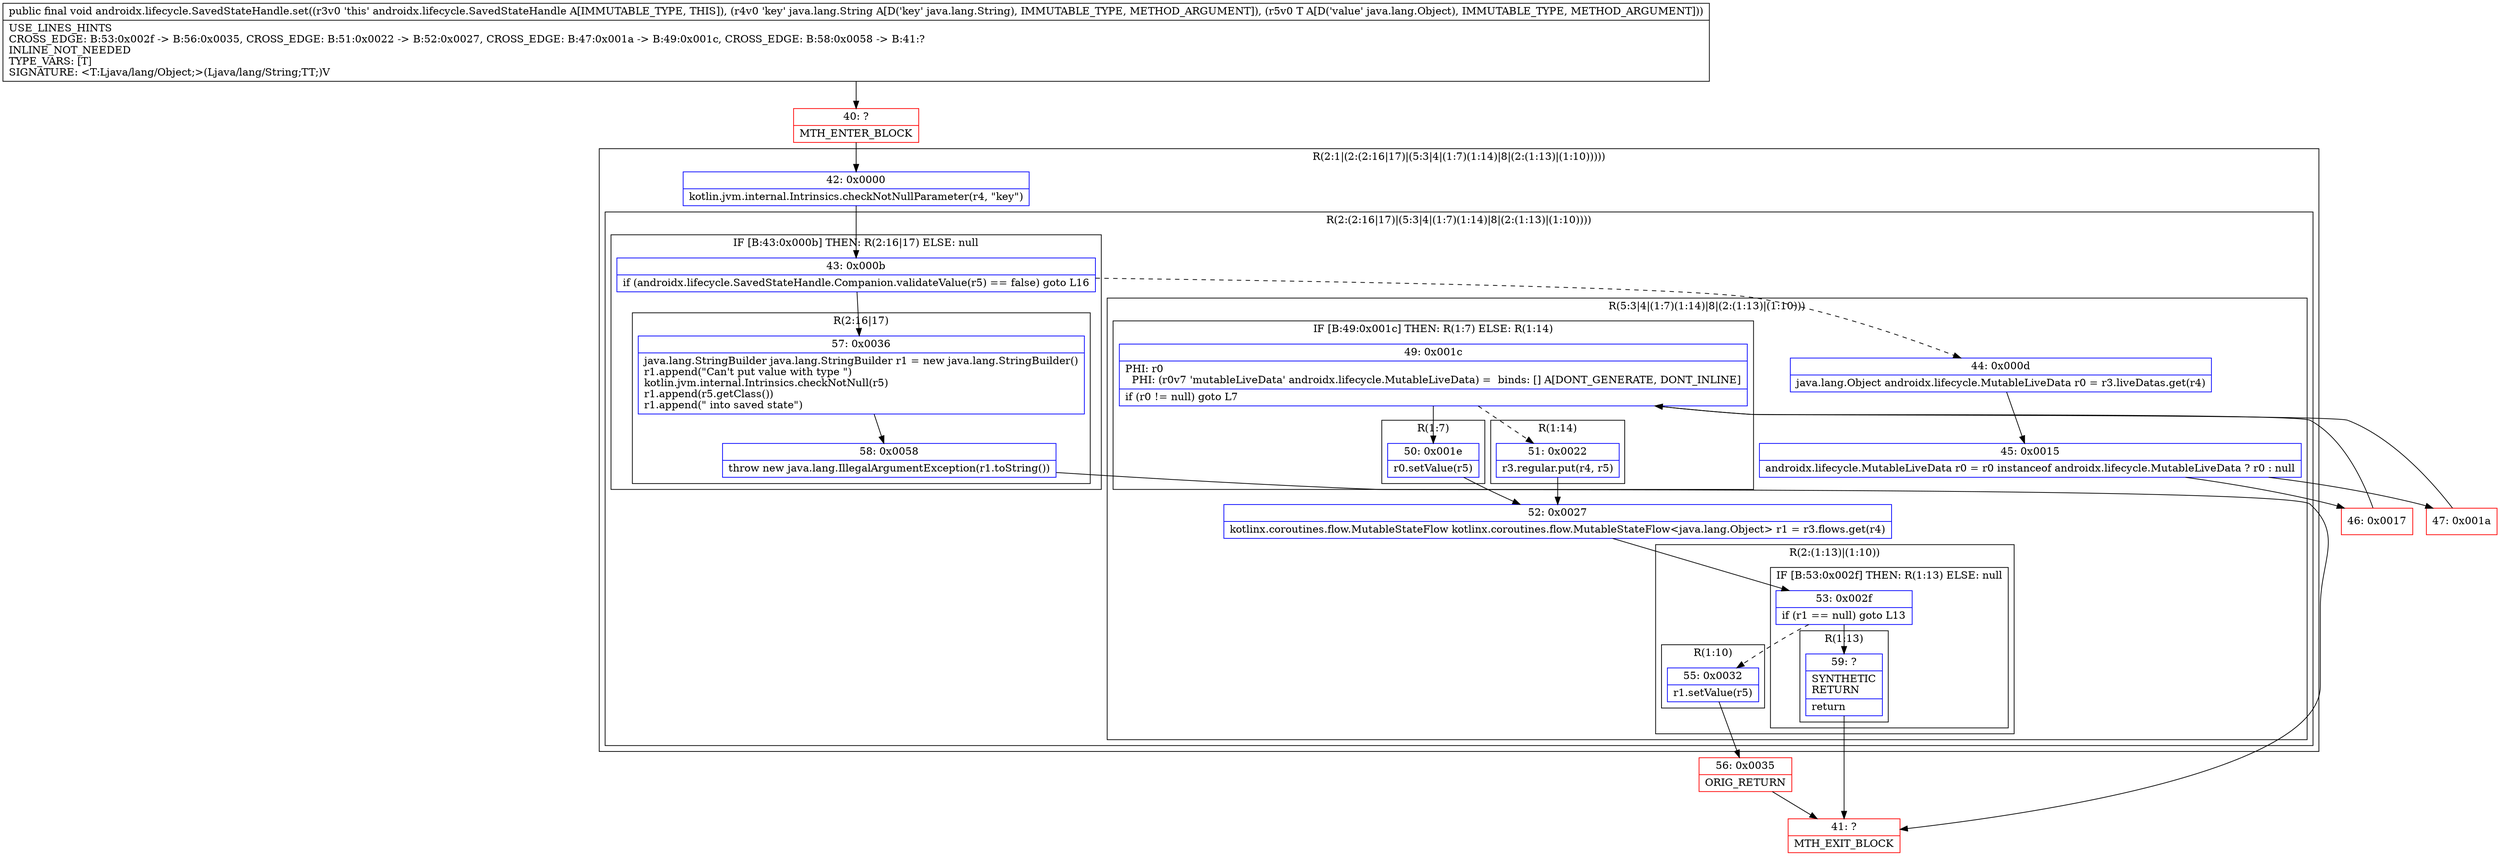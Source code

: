 digraph "CFG forandroidx.lifecycle.SavedStateHandle.set(Ljava\/lang\/String;Ljava\/lang\/Object;)V" {
subgraph cluster_Region_746078552 {
label = "R(2:1|(2:(2:16|17)|(5:3|4|(1:7)(1:14)|8|(2:(1:13)|(1:10)))))";
node [shape=record,color=blue];
Node_42 [shape=record,label="{42\:\ 0x0000|kotlin.jvm.internal.Intrinsics.checkNotNullParameter(r4, \"key\")\l}"];
subgraph cluster_Region_559789991 {
label = "R(2:(2:16|17)|(5:3|4|(1:7)(1:14)|8|(2:(1:13)|(1:10))))";
node [shape=record,color=blue];
subgraph cluster_IfRegion_536138878 {
label = "IF [B:43:0x000b] THEN: R(2:16|17) ELSE: null";
node [shape=record,color=blue];
Node_43 [shape=record,label="{43\:\ 0x000b|if (androidx.lifecycle.SavedStateHandle.Companion.validateValue(r5) == false) goto L16\l}"];
subgraph cluster_Region_163628997 {
label = "R(2:16|17)";
node [shape=record,color=blue];
Node_57 [shape=record,label="{57\:\ 0x0036|java.lang.StringBuilder java.lang.StringBuilder r1 = new java.lang.StringBuilder()\lr1.append(\"Can't put value with type \")\lkotlin.jvm.internal.Intrinsics.checkNotNull(r5)\lr1.append(r5.getClass())\lr1.append(\" into saved state\")\l}"];
Node_58 [shape=record,label="{58\:\ 0x0058|throw new java.lang.IllegalArgumentException(r1.toString())\l}"];
}
}
subgraph cluster_Region_1092444087 {
label = "R(5:3|4|(1:7)(1:14)|8|(2:(1:13)|(1:10)))";
node [shape=record,color=blue];
Node_44 [shape=record,label="{44\:\ 0x000d|java.lang.Object androidx.lifecycle.MutableLiveData r0 = r3.liveDatas.get(r4)\l}"];
Node_45 [shape=record,label="{45\:\ 0x0015|androidx.lifecycle.MutableLiveData r0 = r0 instanceof androidx.lifecycle.MutableLiveData ? r0 : null\l}"];
subgraph cluster_IfRegion_1553379450 {
label = "IF [B:49:0x001c] THEN: R(1:7) ELSE: R(1:14)";
node [shape=record,color=blue];
Node_49 [shape=record,label="{49\:\ 0x001c|PHI: r0 \l  PHI: (r0v7 'mutableLiveData' androidx.lifecycle.MutableLiveData) =  binds: [] A[DONT_GENERATE, DONT_INLINE]\l|if (r0 != null) goto L7\l}"];
subgraph cluster_Region_1950363074 {
label = "R(1:7)";
node [shape=record,color=blue];
Node_50 [shape=record,label="{50\:\ 0x001e|r0.setValue(r5)\l}"];
}
subgraph cluster_Region_1900029796 {
label = "R(1:14)";
node [shape=record,color=blue];
Node_51 [shape=record,label="{51\:\ 0x0022|r3.regular.put(r4, r5)\l}"];
}
}
Node_52 [shape=record,label="{52\:\ 0x0027|kotlinx.coroutines.flow.MutableStateFlow kotlinx.coroutines.flow.MutableStateFlow\<java.lang.Object\> r1 = r3.flows.get(r4)\l}"];
subgraph cluster_Region_526174869 {
label = "R(2:(1:13)|(1:10))";
node [shape=record,color=blue];
subgraph cluster_IfRegion_2066821728 {
label = "IF [B:53:0x002f] THEN: R(1:13) ELSE: null";
node [shape=record,color=blue];
Node_53 [shape=record,label="{53\:\ 0x002f|if (r1 == null) goto L13\l}"];
subgraph cluster_Region_1408284246 {
label = "R(1:13)";
node [shape=record,color=blue];
Node_59 [shape=record,label="{59\:\ ?|SYNTHETIC\lRETURN\l|return\l}"];
}
}
subgraph cluster_Region_1350183510 {
label = "R(1:10)";
node [shape=record,color=blue];
Node_55 [shape=record,label="{55\:\ 0x0032|r1.setValue(r5)\l}"];
}
}
}
}
}
Node_40 [shape=record,color=red,label="{40\:\ ?|MTH_ENTER_BLOCK\l}"];
Node_46 [shape=record,color=red,label="{46\:\ 0x0017}"];
Node_56 [shape=record,color=red,label="{56\:\ 0x0035|ORIG_RETURN\l}"];
Node_41 [shape=record,color=red,label="{41\:\ ?|MTH_EXIT_BLOCK\l}"];
Node_47 [shape=record,color=red,label="{47\:\ 0x001a}"];
MethodNode[shape=record,label="{public final void androidx.lifecycle.SavedStateHandle.set((r3v0 'this' androidx.lifecycle.SavedStateHandle A[IMMUTABLE_TYPE, THIS]), (r4v0 'key' java.lang.String A[D('key' java.lang.String), IMMUTABLE_TYPE, METHOD_ARGUMENT]), (r5v0 T A[D('value' java.lang.Object), IMMUTABLE_TYPE, METHOD_ARGUMENT]))  | USE_LINES_HINTS\lCROSS_EDGE: B:53:0x002f \-\> B:56:0x0035, CROSS_EDGE: B:51:0x0022 \-\> B:52:0x0027, CROSS_EDGE: B:47:0x001a \-\> B:49:0x001c, CROSS_EDGE: B:58:0x0058 \-\> B:41:?\lINLINE_NOT_NEEDED\lTYPE_VARS: [T]\lSIGNATURE: \<T:Ljava\/lang\/Object;\>(Ljava\/lang\/String;TT;)V\l}"];
MethodNode -> Node_40;Node_42 -> Node_43;
Node_43 -> Node_44[style=dashed];
Node_43 -> Node_57;
Node_57 -> Node_58;
Node_58 -> Node_41;
Node_44 -> Node_45;
Node_45 -> Node_46;
Node_45 -> Node_47;
Node_49 -> Node_50;
Node_49 -> Node_51[style=dashed];
Node_50 -> Node_52;
Node_51 -> Node_52;
Node_52 -> Node_53;
Node_53 -> Node_55[style=dashed];
Node_53 -> Node_59;
Node_59 -> Node_41;
Node_55 -> Node_56;
Node_40 -> Node_42;
Node_46 -> Node_49;
Node_56 -> Node_41;
Node_47 -> Node_49;
}

